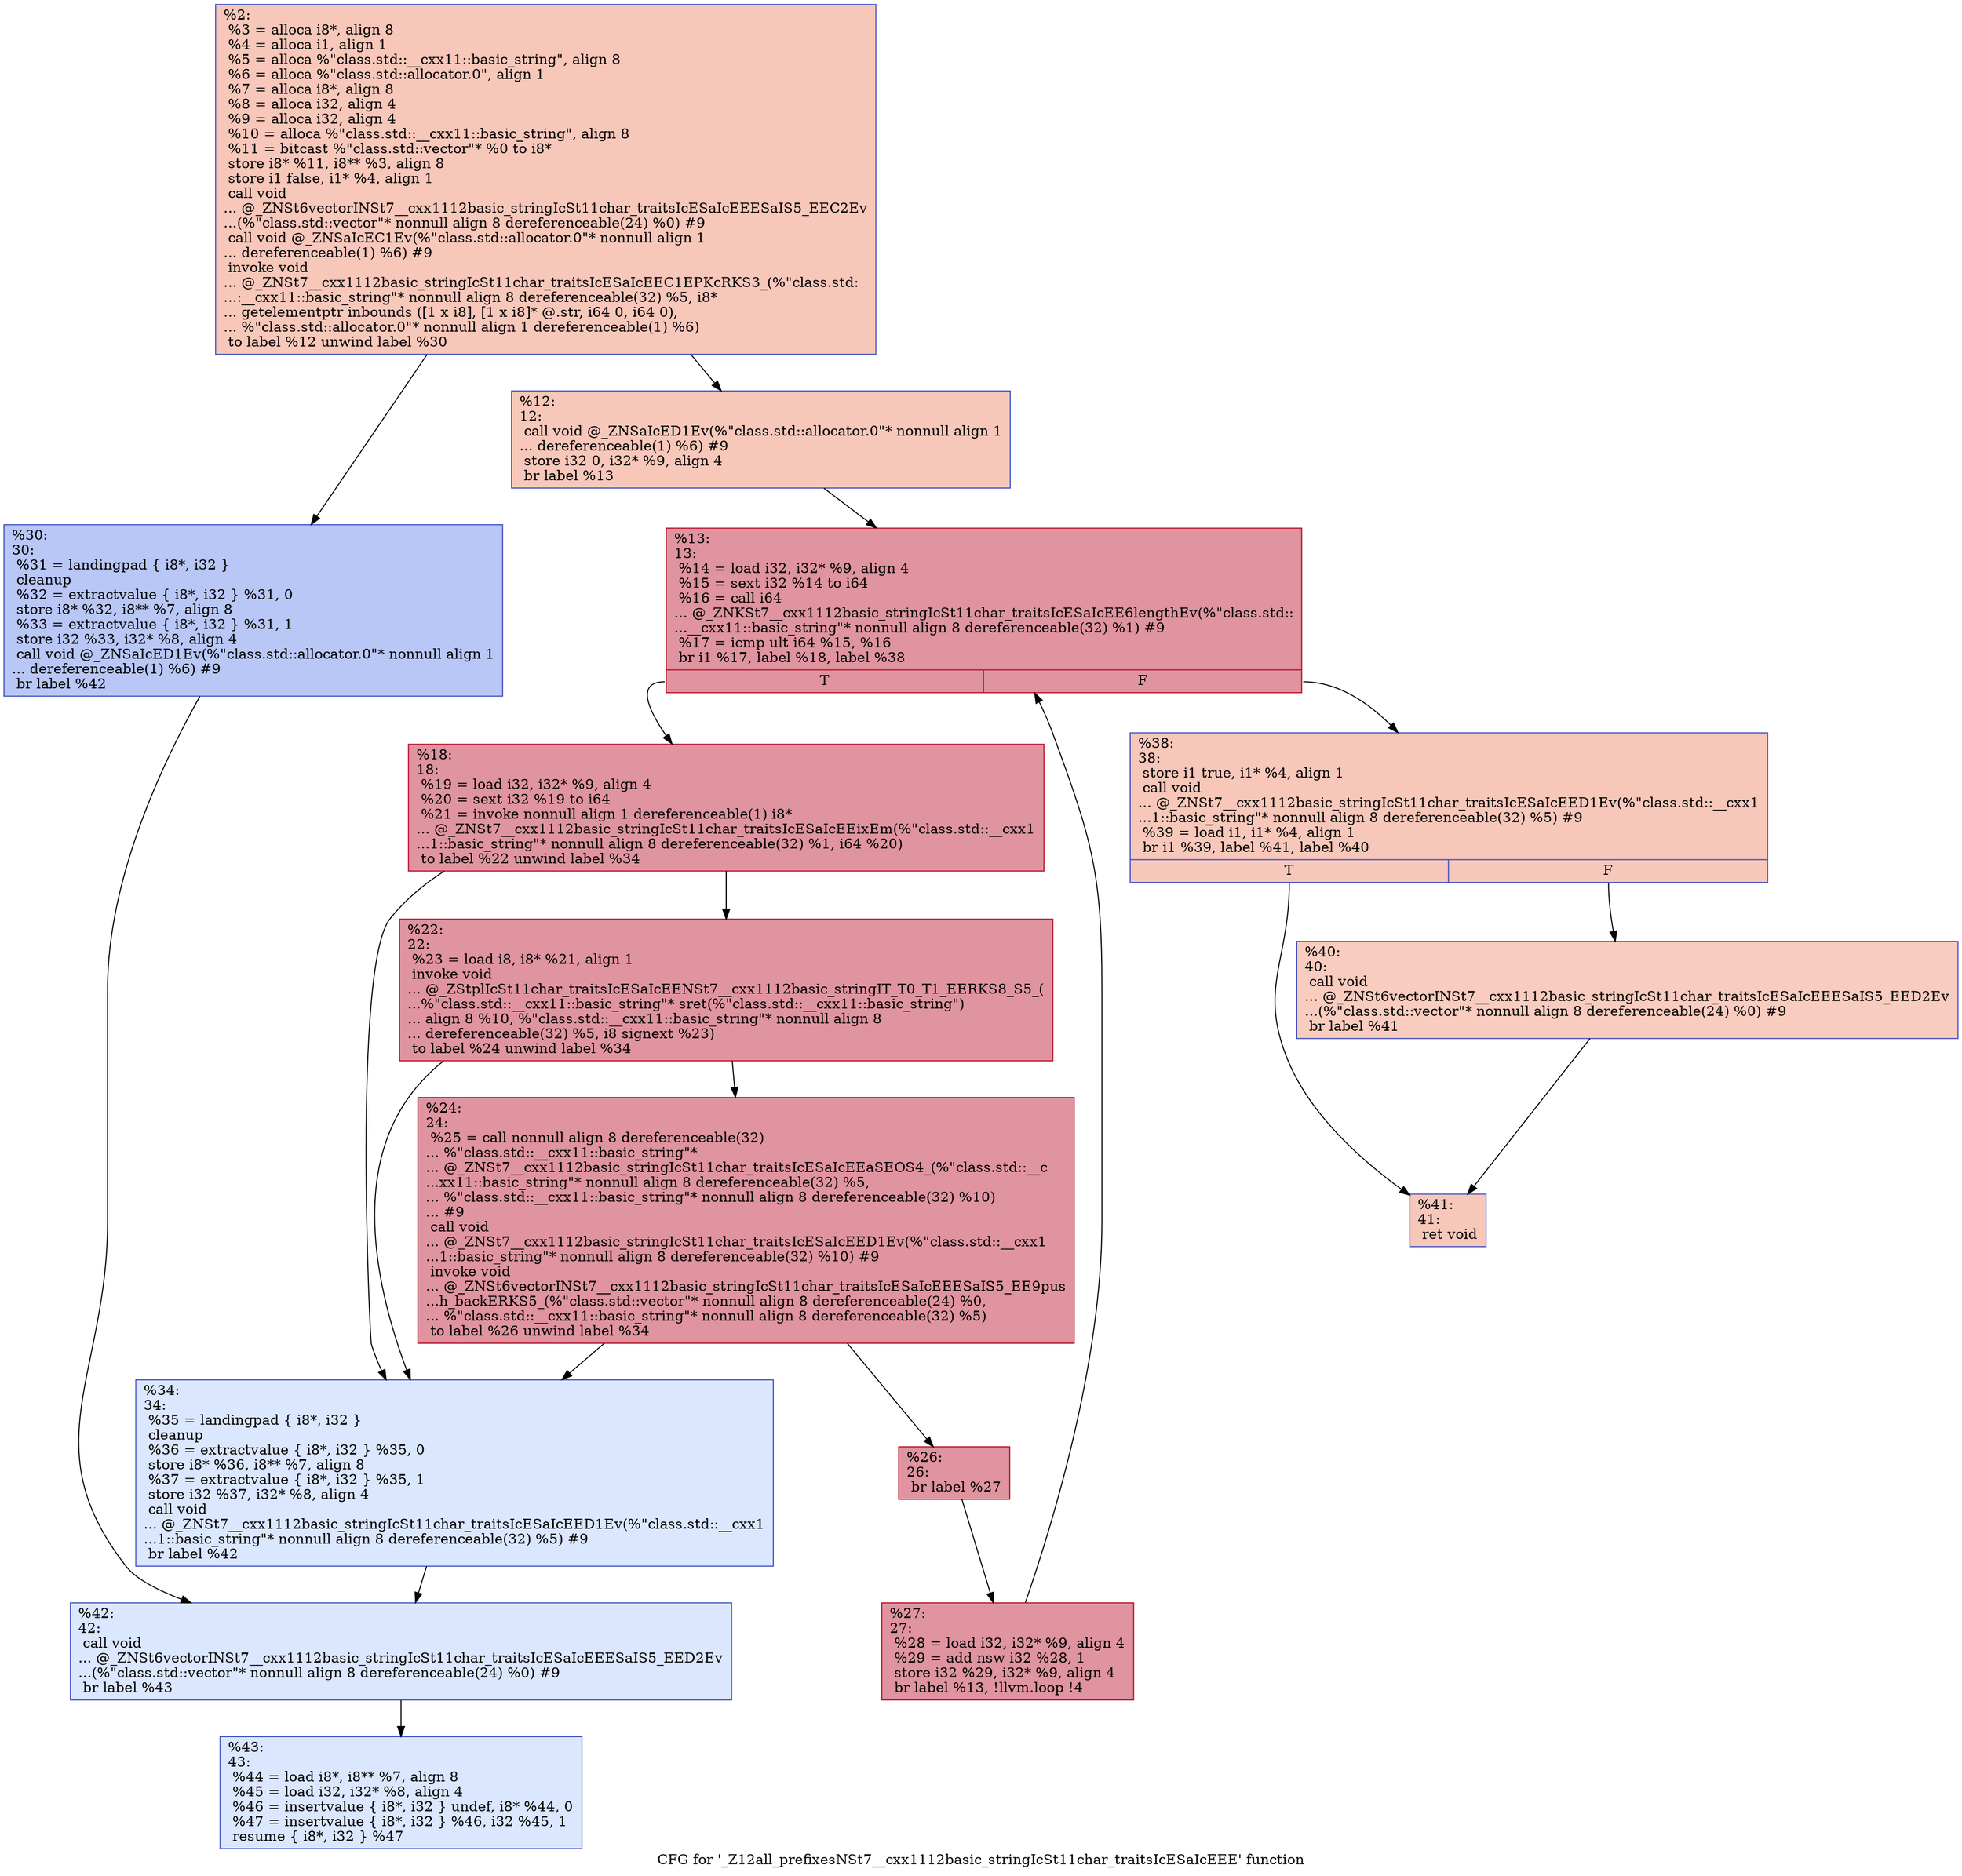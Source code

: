 digraph "CFG for '_Z12all_prefixesNSt7__cxx1112basic_stringIcSt11char_traitsIcESaIcEEE' function" {
	label="CFG for '_Z12all_prefixesNSt7__cxx1112basic_stringIcSt11char_traitsIcESaIcEEE' function";

	Node0x55bac0455ab0 [shape=record,color="#3d50c3ff", style=filled, fillcolor="#ec7f6370",label="{%2:\l  %3 = alloca i8*, align 8\l  %4 = alloca i1, align 1\l  %5 = alloca %\"class.std::__cxx11::basic_string\", align 8\l  %6 = alloca %\"class.std::allocator.0\", align 1\l  %7 = alloca i8*, align 8\l  %8 = alloca i32, align 4\l  %9 = alloca i32, align 4\l  %10 = alloca %\"class.std::__cxx11::basic_string\", align 8\l  %11 = bitcast %\"class.std::vector\"* %0 to i8*\l  store i8* %11, i8** %3, align 8\l  store i1 false, i1* %4, align 1\l  call void\l... @_ZNSt6vectorINSt7__cxx1112basic_stringIcSt11char_traitsIcESaIcEEESaIS5_EEC2Ev\l...(%\"class.std::vector\"* nonnull align 8 dereferenceable(24) %0) #9\l  call void @_ZNSaIcEC1Ev(%\"class.std::allocator.0\"* nonnull align 1\l... dereferenceable(1) %6) #9\l  invoke void\l... @_ZNSt7__cxx1112basic_stringIcSt11char_traitsIcESaIcEEC1EPKcRKS3_(%\"class.std:\l...:__cxx11::basic_string\"* nonnull align 8 dereferenceable(32) %5, i8*\l... getelementptr inbounds ([1 x i8], [1 x i8]* @.str, i64 0, i64 0),\l... %\"class.std::allocator.0\"* nonnull align 1 dereferenceable(1) %6)\l          to label %12 unwind label %30\l}"];
	Node0x55bac0455ab0 -> Node0x55bac045a870;
	Node0x55bac0455ab0 -> Node0x55bac045a8c0;
	Node0x55bac045a870 [shape=record,color="#3d50c3ff", style=filled, fillcolor="#ec7f6370",label="{%12:\l12:                                               \l  call void @_ZNSaIcED1Ev(%\"class.std::allocator.0\"* nonnull align 1\l... dereferenceable(1) %6) #9\l  store i32 0, i32* %9, align 4\l  br label %13\l}"];
	Node0x55bac045a870 -> Node0x55bac045aed0;
	Node0x55bac045aed0 [shape=record,color="#b70d28ff", style=filled, fillcolor="#b70d2870",label="{%13:\l13:                                               \l  %14 = load i32, i32* %9, align 4\l  %15 = sext i32 %14 to i64\l  %16 = call i64\l... @_ZNKSt7__cxx1112basic_stringIcSt11char_traitsIcESaIcEE6lengthEv(%\"class.std::\l...__cxx11::basic_string\"* nonnull align 8 dereferenceable(32) %1) #9\l  %17 = icmp ult i64 %15, %16\l  br i1 %17, label %18, label %38\l|{<s0>T|<s1>F}}"];
	Node0x55bac045aed0:s0 -> Node0x55bac045b070;
	Node0x55bac045aed0:s1 -> Node0x55bac045b340;
	Node0x55bac045b070 [shape=record,color="#b70d28ff", style=filled, fillcolor="#b70d2870",label="{%18:\l18:                                               \l  %19 = load i32, i32* %9, align 4\l  %20 = sext i32 %19 to i64\l  %21 = invoke nonnull align 1 dereferenceable(1) i8*\l... @_ZNSt7__cxx1112basic_stringIcSt11char_traitsIcESaIcEEixEm(%\"class.std::__cxx1\l...1::basic_string\"* nonnull align 8 dereferenceable(32) %1, i64 %20)\l          to label %22 unwind label %34\l}"];
	Node0x55bac045b070 -> Node0x55bac045b5b0;
	Node0x55bac045b070 -> Node0x55bac045b600;
	Node0x55bac045b5b0 [shape=record,color="#b70d28ff", style=filled, fillcolor="#b70d2870",label="{%22:\l22:                                               \l  %23 = load i8, i8* %21, align 1\l  invoke void\l... @_ZStplIcSt11char_traitsIcESaIcEENSt7__cxx1112basic_stringIT_T0_T1_EERKS8_S5_(\l...%\"class.std::__cxx11::basic_string\"* sret(%\"class.std::__cxx11::basic_string\")\l... align 8 %10, %\"class.std::__cxx11::basic_string\"* nonnull align 8\l... dereferenceable(32) %5, i8 signext %23)\l          to label %24 unwind label %34\l}"];
	Node0x55bac045b5b0 -> Node0x55bac045ba40;
	Node0x55bac045b5b0 -> Node0x55bac045b600;
	Node0x55bac045ba40 [shape=record,color="#b70d28ff", style=filled, fillcolor="#b70d2870",label="{%24:\l24:                                               \l  %25 = call nonnull align 8 dereferenceable(32)\l... %\"class.std::__cxx11::basic_string\"*\l... @_ZNSt7__cxx1112basic_stringIcSt11char_traitsIcESaIcEEaSEOS4_(%\"class.std::__c\l...xx11::basic_string\"* nonnull align 8 dereferenceable(32) %5,\l... %\"class.std::__cxx11::basic_string\"* nonnull align 8 dereferenceable(32) %10)\l... #9\l  call void\l... @_ZNSt7__cxx1112basic_stringIcSt11char_traitsIcESaIcEED1Ev(%\"class.std::__cxx1\l...1::basic_string\"* nonnull align 8 dereferenceable(32) %10) #9\l  invoke void\l... @_ZNSt6vectorINSt7__cxx1112basic_stringIcSt11char_traitsIcESaIcEEESaIS5_EE9pus\l...h_backERKS5_(%\"class.std::vector\"* nonnull align 8 dereferenceable(24) %0,\l... %\"class.std::__cxx11::basic_string\"* nonnull align 8 dereferenceable(32) %5)\l          to label %26 unwind label %34\l}"];
	Node0x55bac045ba40 -> Node0x55bac045bdc0;
	Node0x55bac045ba40 -> Node0x55bac045b600;
	Node0x55bac045bdc0 [shape=record,color="#b70d28ff", style=filled, fillcolor="#b70d2870",label="{%26:\l26:                                               \l  br label %27\l}"];
	Node0x55bac045bdc0 -> Node0x55bac045c620;
	Node0x55bac045c620 [shape=record,color="#b70d28ff", style=filled, fillcolor="#b70d2870",label="{%27:\l27:                                               \l  %28 = load i32, i32* %9, align 4\l  %29 = add nsw i32 %28, 1\l  store i32 %29, i32* %9, align 4\l  br label %13, !llvm.loop !4\l}"];
	Node0x55bac045c620 -> Node0x55bac045aed0;
	Node0x55bac045a8c0 [shape=record,color="#3d50c3ff", style=filled, fillcolor="#5f7fe870",label="{%30:\l30:                                               \l  %31 = landingpad \{ i8*, i32 \}\l          cleanup\l  %32 = extractvalue \{ i8*, i32 \} %31, 0\l  store i8* %32, i8** %7, align 8\l  %33 = extractvalue \{ i8*, i32 \} %31, 1\l  store i32 %33, i32* %8, align 4\l  call void @_ZNSaIcED1Ev(%\"class.std::allocator.0\"* nonnull align 1\l... dereferenceable(1) %6) #9\l  br label %42\l}"];
	Node0x55bac045a8c0 -> Node0x55bac045db20;
	Node0x55bac045b600 [shape=record,color="#3d50c3ff", style=filled, fillcolor="#aec9fc70",label="{%34:\l34:                                               \l  %35 = landingpad \{ i8*, i32 \}\l          cleanup\l  %36 = extractvalue \{ i8*, i32 \} %35, 0\l  store i8* %36, i8** %7, align 8\l  %37 = extractvalue \{ i8*, i32 \} %35, 1\l  store i32 %37, i32* %8, align 4\l  call void\l... @_ZNSt7__cxx1112basic_stringIcSt11char_traitsIcESaIcEED1Ev(%\"class.std::__cxx1\l...1::basic_string\"* nonnull align 8 dereferenceable(32) %5) #9\l  br label %42\l}"];
	Node0x55bac045b600 -> Node0x55bac045db20;
	Node0x55bac045b340 [shape=record,color="#3d50c3ff", style=filled, fillcolor="#ec7f6370",label="{%38:\l38:                                               \l  store i1 true, i1* %4, align 1\l  call void\l... @_ZNSt7__cxx1112basic_stringIcSt11char_traitsIcESaIcEED1Ev(%\"class.std::__cxx1\l...1::basic_string\"* nonnull align 8 dereferenceable(32) %5) #9\l  %39 = load i1, i1* %4, align 1\l  br i1 %39, label %41, label %40\l|{<s0>T|<s1>F}}"];
	Node0x55bac045b340:s0 -> Node0x55bac045de70;
	Node0x55bac045b340:s1 -> Node0x55bac045e2a0;
	Node0x55bac045e2a0 [shape=record,color="#3d50c3ff", style=filled, fillcolor="#f08b6e70",label="{%40:\l40:                                               \l  call void\l... @_ZNSt6vectorINSt7__cxx1112basic_stringIcSt11char_traitsIcESaIcEEESaIS5_EED2Ev\l...(%\"class.std::vector\"* nonnull align 8 dereferenceable(24) %0) #9\l  br label %41\l}"];
	Node0x55bac045e2a0 -> Node0x55bac045de70;
	Node0x55bac045de70 [shape=record,color="#3d50c3ff", style=filled, fillcolor="#ec7f6370",label="{%41:\l41:                                               \l  ret void\l}"];
	Node0x55bac045db20 [shape=record,color="#3d50c3ff", style=filled, fillcolor="#aec9fc70",label="{%42:\l42:                                               \l  call void\l... @_ZNSt6vectorINSt7__cxx1112basic_stringIcSt11char_traitsIcESaIcEEESaIS5_EED2Ev\l...(%\"class.std::vector\"* nonnull align 8 dereferenceable(24) %0) #9\l  br label %43\l}"];
	Node0x55bac045db20 -> Node0x55bac045e8c0;
	Node0x55bac045e8c0 [shape=record,color="#3d50c3ff", style=filled, fillcolor="#aec9fc70",label="{%43:\l43:                                               \l  %44 = load i8*, i8** %7, align 8\l  %45 = load i32, i32* %8, align 4\l  %46 = insertvalue \{ i8*, i32 \} undef, i8* %44, 0\l  %47 = insertvalue \{ i8*, i32 \} %46, i32 %45, 1\l  resume \{ i8*, i32 \} %47\l}"];
}
